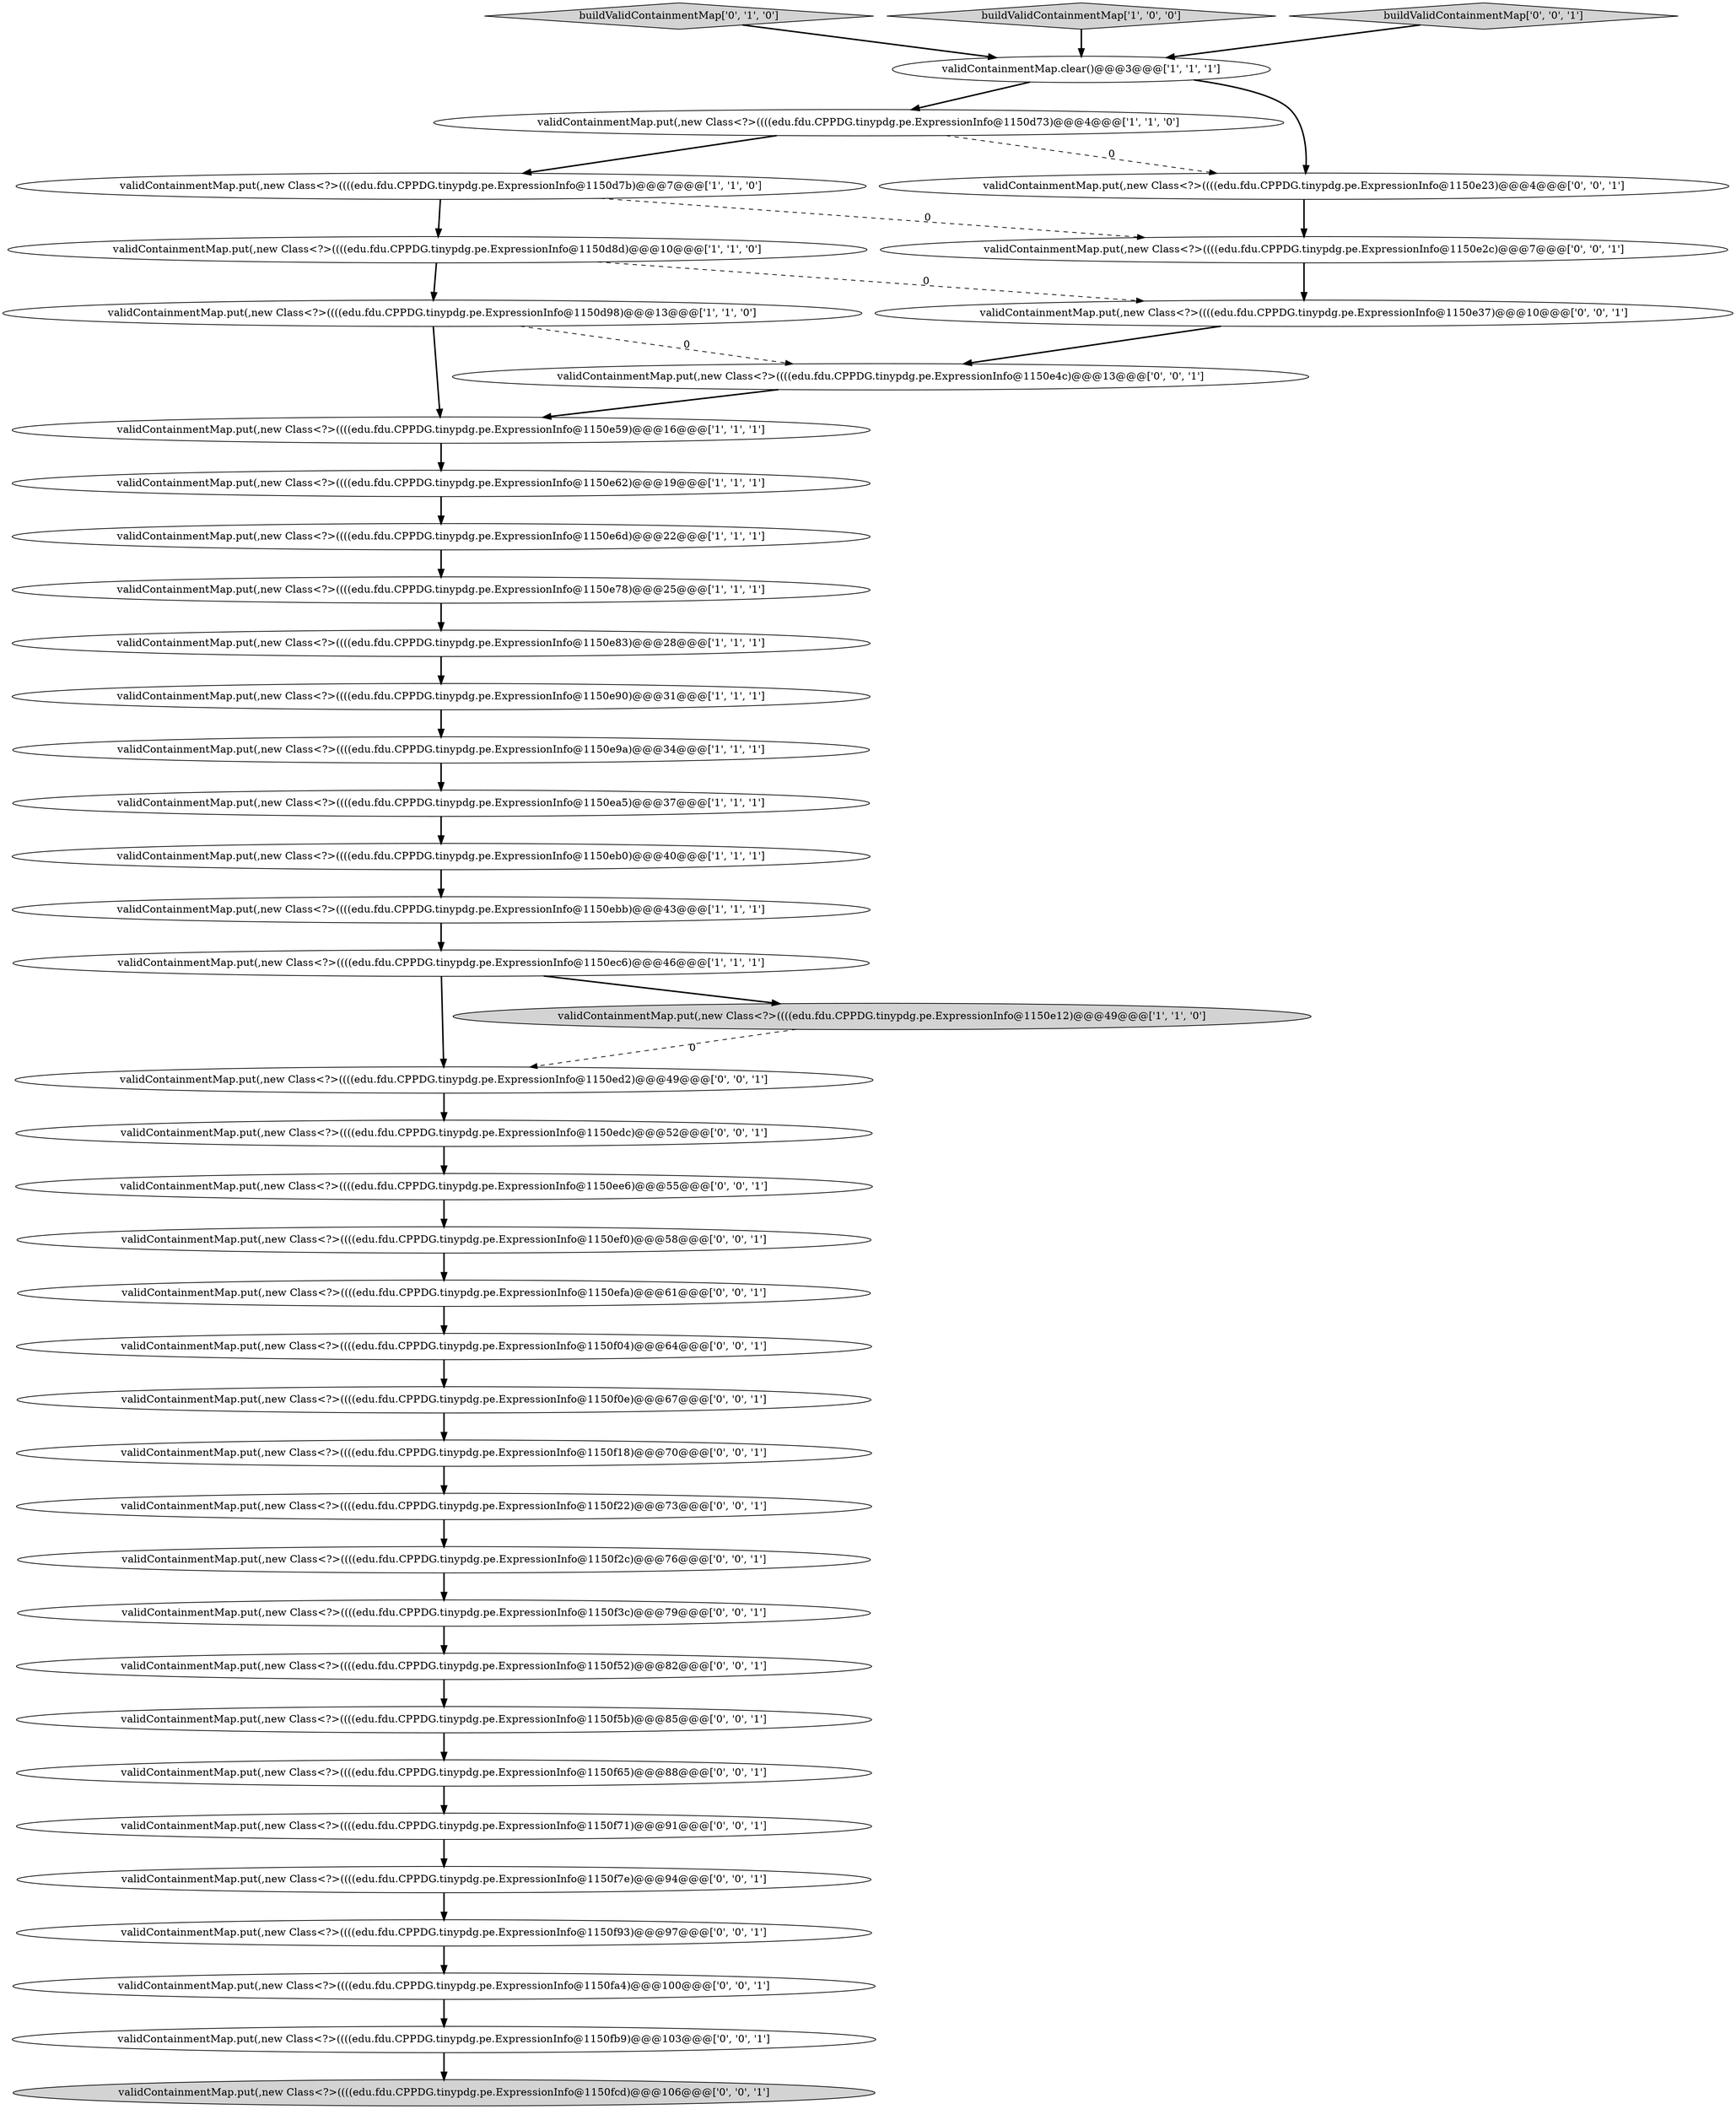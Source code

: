 digraph {
29 [style = filled, label = "validContainmentMap.put(,new Class<?>((((edu.fdu.CPPDG.tinypdg.pe.ExpressionInfo@1150ee6)@@@55@@@['0', '0', '1']", fillcolor = white, shape = ellipse image = "AAA0AAABBB3BBB"];
2 [style = filled, label = "validContainmentMap.put(,new Class<?>((((edu.fdu.CPPDG.tinypdg.pe.ExpressionInfo@1150d98)@@@13@@@['1', '1', '0']", fillcolor = white, shape = ellipse image = "AAA0AAABBB1BBB"];
36 [style = filled, label = "validContainmentMap.put(,new Class<?>((((edu.fdu.CPPDG.tinypdg.pe.ExpressionInfo@1150f65)@@@88@@@['0', '0', '1']", fillcolor = white, shape = ellipse image = "AAA0AAABBB3BBB"];
33 [style = filled, label = "validContainmentMap.put(,new Class<?>((((edu.fdu.CPPDG.tinypdg.pe.ExpressionInfo@1150f93)@@@97@@@['0', '0', '1']", fillcolor = white, shape = ellipse image = "AAA0AAABBB3BBB"];
5 [style = filled, label = "validContainmentMap.put(,new Class<?>((((edu.fdu.CPPDG.tinypdg.pe.ExpressionInfo@1150d8d)@@@10@@@['1', '1', '0']", fillcolor = white, shape = ellipse image = "AAA0AAABBB1BBB"];
16 [style = filled, label = "validContainmentMap.clear()@@@3@@@['1', '1', '1']", fillcolor = white, shape = ellipse image = "AAA0AAABBB1BBB"];
15 [style = filled, label = "validContainmentMap.put(,new Class<?>((((edu.fdu.CPPDG.tinypdg.pe.ExpressionInfo@1150d7b)@@@7@@@['1', '1', '0']", fillcolor = white, shape = ellipse image = "AAA0AAABBB1BBB"];
20 [style = filled, label = "validContainmentMap.put(,new Class<?>((((edu.fdu.CPPDG.tinypdg.pe.ExpressionInfo@1150f7e)@@@94@@@['0', '0', '1']", fillcolor = white, shape = ellipse image = "AAA0AAABBB3BBB"];
1 [style = filled, label = "validContainmentMap.put(,new Class<?>((((edu.fdu.CPPDG.tinypdg.pe.ExpressionInfo@1150e90)@@@31@@@['1', '1', '1']", fillcolor = white, shape = ellipse image = "AAA0AAABBB1BBB"];
30 [style = filled, label = "validContainmentMap.put(,new Class<?>((((edu.fdu.CPPDG.tinypdg.pe.ExpressionInfo@1150e2c)@@@7@@@['0', '0', '1']", fillcolor = white, shape = ellipse image = "AAA0AAABBB3BBB"];
18 [style = filled, label = "buildValidContainmentMap['0', '1', '0']", fillcolor = lightgray, shape = diamond image = "AAA0AAABBB2BBB"];
10 [style = filled, label = "buildValidContainmentMap['1', '0', '0']", fillcolor = lightgray, shape = diamond image = "AAA0AAABBB1BBB"];
27 [style = filled, label = "validContainmentMap.put(,new Class<?>((((edu.fdu.CPPDG.tinypdg.pe.ExpressionInfo@1150edc)@@@52@@@['0', '0', '1']", fillcolor = white, shape = ellipse image = "AAA0AAABBB3BBB"];
9 [style = filled, label = "validContainmentMap.put(,new Class<?>((((edu.fdu.CPPDG.tinypdg.pe.ExpressionInfo@1150d73)@@@4@@@['1', '1', '0']", fillcolor = white, shape = ellipse image = "AAA0AAABBB1BBB"];
32 [style = filled, label = "validContainmentMap.put(,new Class<?>((((edu.fdu.CPPDG.tinypdg.pe.ExpressionInfo@1150f0e)@@@67@@@['0', '0', '1']", fillcolor = white, shape = ellipse image = "AAA0AAABBB3BBB"];
34 [style = filled, label = "validContainmentMap.put(,new Class<?>((((edu.fdu.CPPDG.tinypdg.pe.ExpressionInfo@1150f3c)@@@79@@@['0', '0', '1']", fillcolor = white, shape = ellipse image = "AAA0AAABBB3BBB"];
0 [style = filled, label = "validContainmentMap.put(,new Class<?>((((edu.fdu.CPPDG.tinypdg.pe.ExpressionInfo@1150e59)@@@16@@@['1', '1', '1']", fillcolor = white, shape = ellipse image = "AAA0AAABBB1BBB"];
6 [style = filled, label = "validContainmentMap.put(,new Class<?>((((edu.fdu.CPPDG.tinypdg.pe.ExpressionInfo@1150e9a)@@@34@@@['1', '1', '1']", fillcolor = white, shape = ellipse image = "AAA0AAABBB1BBB"];
14 [style = filled, label = "validContainmentMap.put(,new Class<?>((((edu.fdu.CPPDG.tinypdg.pe.ExpressionInfo@1150ec6)@@@46@@@['1', '1', '1']", fillcolor = white, shape = ellipse image = "AAA0AAABBB1BBB"];
41 [style = filled, label = "validContainmentMap.put(,new Class<?>((((edu.fdu.CPPDG.tinypdg.pe.ExpressionInfo@1150efa)@@@61@@@['0', '0', '1']", fillcolor = white, shape = ellipse image = "AAA0AAABBB3BBB"];
42 [style = filled, label = "validContainmentMap.put(,new Class<?>((((edu.fdu.CPPDG.tinypdg.pe.ExpressionInfo@1150f71)@@@91@@@['0', '0', '1']", fillcolor = white, shape = ellipse image = "AAA0AAABBB3BBB"];
35 [style = filled, label = "validContainmentMap.put(,new Class<?>((((edu.fdu.CPPDG.tinypdg.pe.ExpressionInfo@1150f18)@@@70@@@['0', '0', '1']", fillcolor = white, shape = ellipse image = "AAA0AAABBB3BBB"];
4 [style = filled, label = "validContainmentMap.put(,new Class<?>((((edu.fdu.CPPDG.tinypdg.pe.ExpressionInfo@1150e78)@@@25@@@['1', '1', '1']", fillcolor = white, shape = ellipse image = "AAA0AAABBB1BBB"];
12 [style = filled, label = "validContainmentMap.put(,new Class<?>((((edu.fdu.CPPDG.tinypdg.pe.ExpressionInfo@1150e62)@@@19@@@['1', '1', '1']", fillcolor = white, shape = ellipse image = "AAA0AAABBB1BBB"];
28 [style = filled, label = "validContainmentMap.put(,new Class<?>((((edu.fdu.CPPDG.tinypdg.pe.ExpressionInfo@1150fa4)@@@100@@@['0', '0', '1']", fillcolor = white, shape = ellipse image = "AAA0AAABBB3BBB"];
43 [style = filled, label = "validContainmentMap.put(,new Class<?>((((edu.fdu.CPPDG.tinypdg.pe.ExpressionInfo@1150fb9)@@@103@@@['0', '0', '1']", fillcolor = white, shape = ellipse image = "AAA0AAABBB3BBB"];
19 [style = filled, label = "validContainmentMap.put(,new Class<?>((((edu.fdu.CPPDG.tinypdg.pe.ExpressionInfo@1150f2c)@@@76@@@['0', '0', '1']", fillcolor = white, shape = ellipse image = "AAA0AAABBB3BBB"];
11 [style = filled, label = "validContainmentMap.put(,new Class<?>((((edu.fdu.CPPDG.tinypdg.pe.ExpressionInfo@1150e83)@@@28@@@['1', '1', '1']", fillcolor = white, shape = ellipse image = "AAA0AAABBB1BBB"];
31 [style = filled, label = "validContainmentMap.put(,new Class<?>((((edu.fdu.CPPDG.tinypdg.pe.ExpressionInfo@1150f5b)@@@85@@@['0', '0', '1']", fillcolor = white, shape = ellipse image = "AAA0AAABBB3BBB"];
40 [style = filled, label = "validContainmentMap.put(,new Class<?>((((edu.fdu.CPPDG.tinypdg.pe.ExpressionInfo@1150ed2)@@@49@@@['0', '0', '1']", fillcolor = white, shape = ellipse image = "AAA0AAABBB3BBB"];
7 [style = filled, label = "validContainmentMap.put(,new Class<?>((((edu.fdu.CPPDG.tinypdg.pe.ExpressionInfo@1150ea5)@@@37@@@['1', '1', '1']", fillcolor = white, shape = ellipse image = "AAA0AAABBB1BBB"];
3 [style = filled, label = "validContainmentMap.put(,new Class<?>((((edu.fdu.CPPDG.tinypdg.pe.ExpressionInfo@1150e6d)@@@22@@@['1', '1', '1']", fillcolor = white, shape = ellipse image = "AAA0AAABBB1BBB"];
13 [style = filled, label = "validContainmentMap.put(,new Class<?>((((edu.fdu.CPPDG.tinypdg.pe.ExpressionInfo@1150e12)@@@49@@@['1', '1', '0']", fillcolor = lightgray, shape = ellipse image = "AAA0AAABBB1BBB"];
17 [style = filled, label = "validContainmentMap.put(,new Class<?>((((edu.fdu.CPPDG.tinypdg.pe.ExpressionInfo@1150ebb)@@@43@@@['1', '1', '1']", fillcolor = white, shape = ellipse image = "AAA0AAABBB1BBB"];
24 [style = filled, label = "validContainmentMap.put(,new Class<?>((((edu.fdu.CPPDG.tinypdg.pe.ExpressionInfo@1150ef0)@@@58@@@['0', '0', '1']", fillcolor = white, shape = ellipse image = "AAA0AAABBB3BBB"];
25 [style = filled, label = "validContainmentMap.put(,new Class<?>((((edu.fdu.CPPDG.tinypdg.pe.ExpressionInfo@1150f04)@@@64@@@['0', '0', '1']", fillcolor = white, shape = ellipse image = "AAA0AAABBB3BBB"];
26 [style = filled, label = "validContainmentMap.put(,new Class<?>((((edu.fdu.CPPDG.tinypdg.pe.ExpressionInfo@1150f22)@@@73@@@['0', '0', '1']", fillcolor = white, shape = ellipse image = "AAA0AAABBB3BBB"];
38 [style = filled, label = "validContainmentMap.put(,new Class<?>((((edu.fdu.CPPDG.tinypdg.pe.ExpressionInfo@1150e23)@@@4@@@['0', '0', '1']", fillcolor = white, shape = ellipse image = "AAA0AAABBB3BBB"];
39 [style = filled, label = "validContainmentMap.put(,new Class<?>((((edu.fdu.CPPDG.tinypdg.pe.ExpressionInfo@1150e4c)@@@13@@@['0', '0', '1']", fillcolor = white, shape = ellipse image = "AAA0AAABBB3BBB"];
8 [style = filled, label = "validContainmentMap.put(,new Class<?>((((edu.fdu.CPPDG.tinypdg.pe.ExpressionInfo@1150eb0)@@@40@@@['1', '1', '1']", fillcolor = white, shape = ellipse image = "AAA0AAABBB1BBB"];
21 [style = filled, label = "validContainmentMap.put(,new Class<?>((((edu.fdu.CPPDG.tinypdg.pe.ExpressionInfo@1150e37)@@@10@@@['0', '0', '1']", fillcolor = white, shape = ellipse image = "AAA0AAABBB3BBB"];
37 [style = filled, label = "validContainmentMap.put(,new Class<?>((((edu.fdu.CPPDG.tinypdg.pe.ExpressionInfo@1150f52)@@@82@@@['0', '0', '1']", fillcolor = white, shape = ellipse image = "AAA0AAABBB3BBB"];
23 [style = filled, label = "buildValidContainmentMap['0', '0', '1']", fillcolor = lightgray, shape = diamond image = "AAA0AAABBB3BBB"];
22 [style = filled, label = "validContainmentMap.put(,new Class<?>((((edu.fdu.CPPDG.tinypdg.pe.ExpressionInfo@1150fcd)@@@106@@@['0', '0', '1']", fillcolor = lightgray, shape = ellipse image = "AAA0AAABBB3BBB"];
5->2 [style = bold, label=""];
10->16 [style = bold, label=""];
25->32 [style = bold, label=""];
36->42 [style = bold, label=""];
7->8 [style = bold, label=""];
30->21 [style = bold, label=""];
37->31 [style = bold, label=""];
41->25 [style = bold, label=""];
9->38 [style = dashed, label="0"];
4->11 [style = bold, label=""];
14->13 [style = bold, label=""];
9->15 [style = bold, label=""];
23->16 [style = bold, label=""];
11->1 [style = bold, label=""];
17->14 [style = bold, label=""];
21->39 [style = bold, label=""];
15->30 [style = dashed, label="0"];
2->39 [style = dashed, label="0"];
8->17 [style = bold, label=""];
16->38 [style = bold, label=""];
1->6 [style = bold, label=""];
40->27 [style = bold, label=""];
19->34 [style = bold, label=""];
33->28 [style = bold, label=""];
38->30 [style = bold, label=""];
27->29 [style = bold, label=""];
26->19 [style = bold, label=""];
28->43 [style = bold, label=""];
32->35 [style = bold, label=""];
24->41 [style = bold, label=""];
0->12 [style = bold, label=""];
42->20 [style = bold, label=""];
12->3 [style = bold, label=""];
18->16 [style = bold, label=""];
15->5 [style = bold, label=""];
5->21 [style = dashed, label="0"];
2->0 [style = bold, label=""];
31->36 [style = bold, label=""];
39->0 [style = bold, label=""];
29->24 [style = bold, label=""];
14->40 [style = bold, label=""];
6->7 [style = bold, label=""];
13->40 [style = dashed, label="0"];
35->26 [style = bold, label=""];
43->22 [style = bold, label=""];
34->37 [style = bold, label=""];
3->4 [style = bold, label=""];
20->33 [style = bold, label=""];
16->9 [style = bold, label=""];
}
